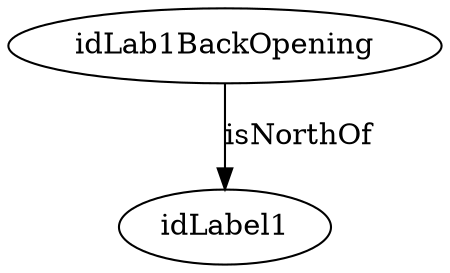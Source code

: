 strict digraph  {
idLab1BackOpening [node_type=entity_node, root=root];
idLabel1;
idLab1BackOpening -> idLabel1  [edge_type=relationship, label=isNorthOf];
}
